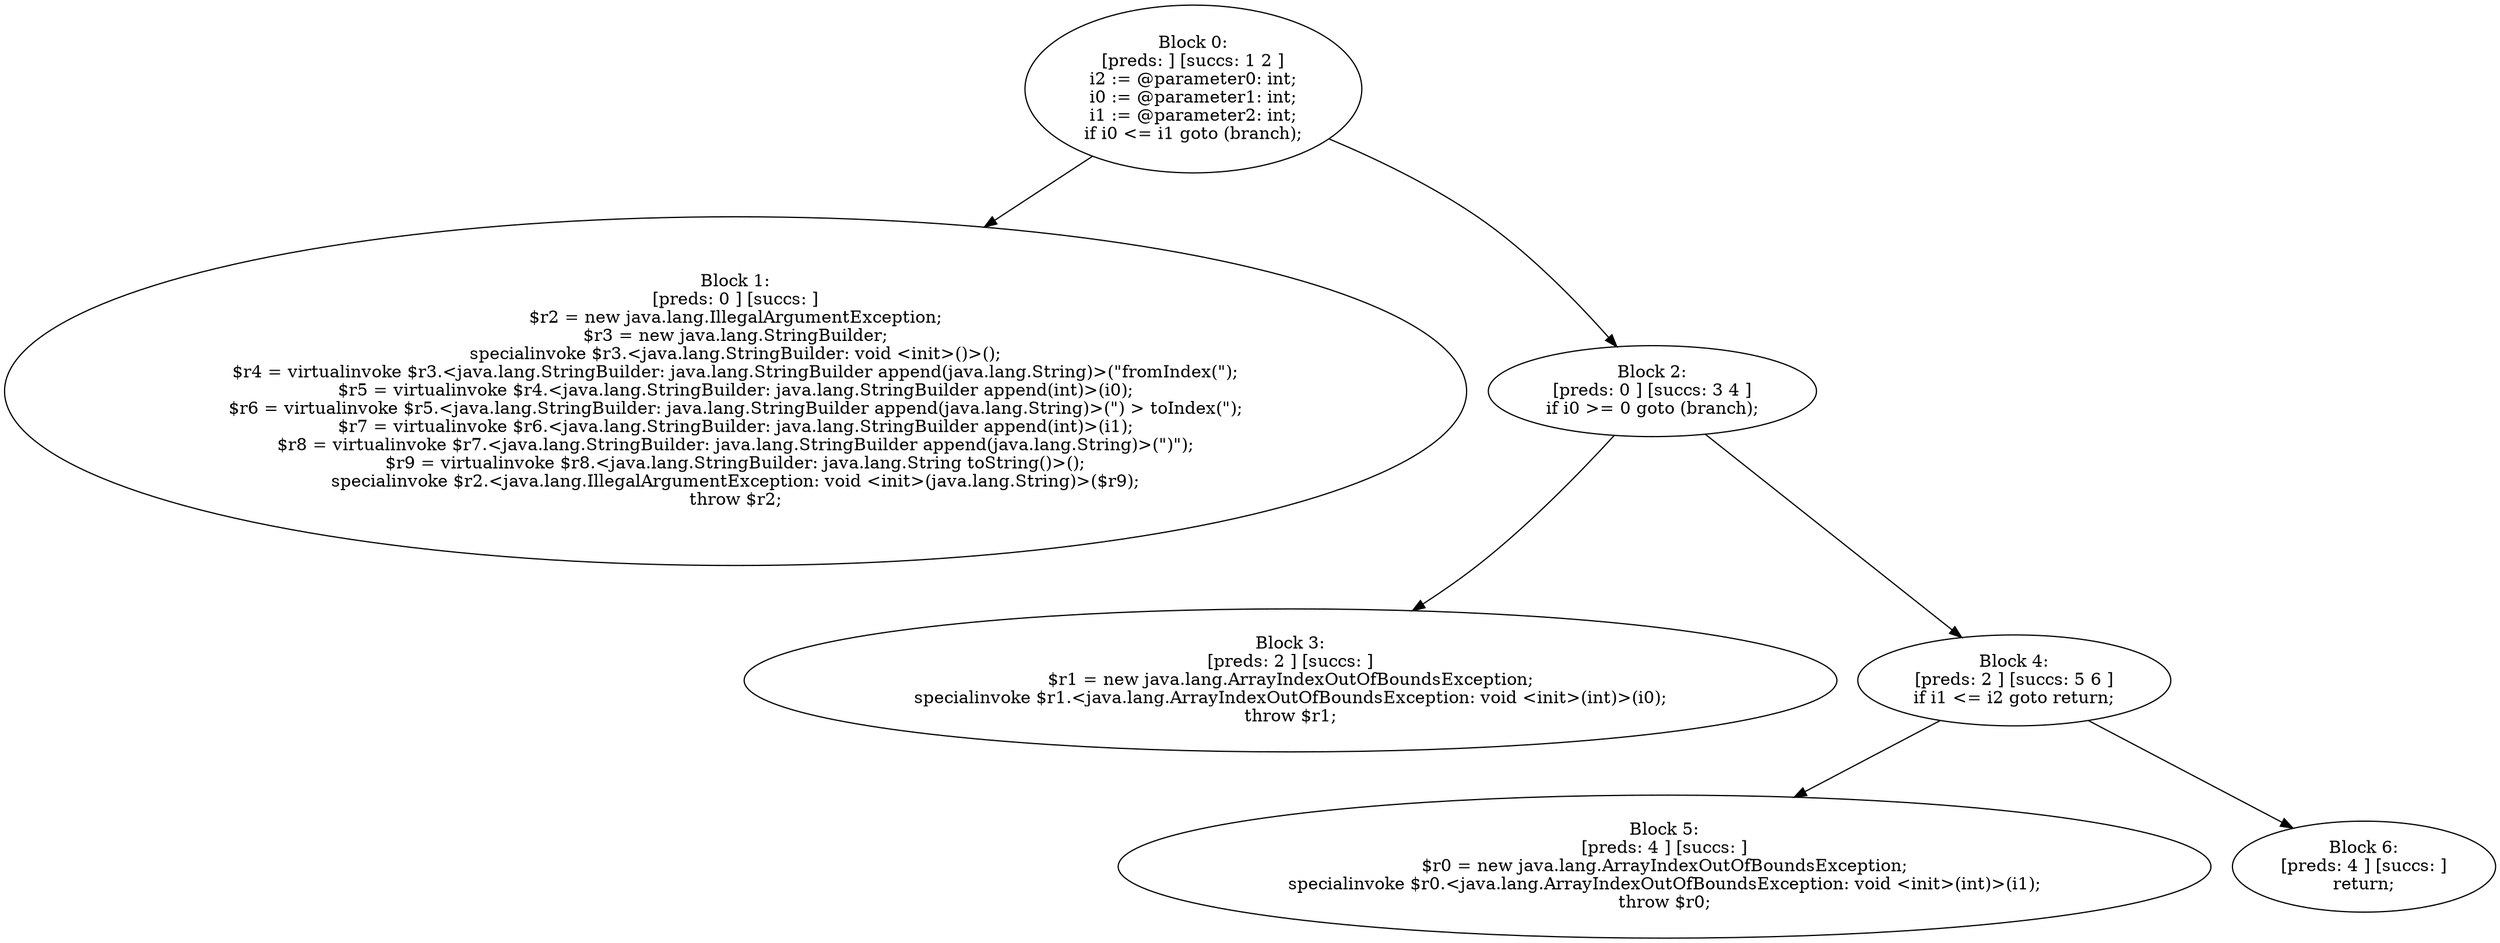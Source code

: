 digraph "unitGraph" {
    "Block 0:
[preds: ] [succs: 1 2 ]
i2 := @parameter0: int;
i0 := @parameter1: int;
i1 := @parameter2: int;
if i0 <= i1 goto (branch);
"
    "Block 1:
[preds: 0 ] [succs: ]
$r2 = new java.lang.IllegalArgumentException;
$r3 = new java.lang.StringBuilder;
specialinvoke $r3.<java.lang.StringBuilder: void <init>()>();
$r4 = virtualinvoke $r3.<java.lang.StringBuilder: java.lang.StringBuilder append(java.lang.String)>(\"fromIndex(\");
$r5 = virtualinvoke $r4.<java.lang.StringBuilder: java.lang.StringBuilder append(int)>(i0);
$r6 = virtualinvoke $r5.<java.lang.StringBuilder: java.lang.StringBuilder append(java.lang.String)>(\") > toIndex(\");
$r7 = virtualinvoke $r6.<java.lang.StringBuilder: java.lang.StringBuilder append(int)>(i1);
$r8 = virtualinvoke $r7.<java.lang.StringBuilder: java.lang.StringBuilder append(java.lang.String)>(\")\");
$r9 = virtualinvoke $r8.<java.lang.StringBuilder: java.lang.String toString()>();
specialinvoke $r2.<java.lang.IllegalArgumentException: void <init>(java.lang.String)>($r9);
throw $r2;
"
    "Block 2:
[preds: 0 ] [succs: 3 4 ]
if i0 >= 0 goto (branch);
"
    "Block 3:
[preds: 2 ] [succs: ]
$r1 = new java.lang.ArrayIndexOutOfBoundsException;
specialinvoke $r1.<java.lang.ArrayIndexOutOfBoundsException: void <init>(int)>(i0);
throw $r1;
"
    "Block 4:
[preds: 2 ] [succs: 5 6 ]
if i1 <= i2 goto return;
"
    "Block 5:
[preds: 4 ] [succs: ]
$r0 = new java.lang.ArrayIndexOutOfBoundsException;
specialinvoke $r0.<java.lang.ArrayIndexOutOfBoundsException: void <init>(int)>(i1);
throw $r0;
"
    "Block 6:
[preds: 4 ] [succs: ]
return;
"
    "Block 0:
[preds: ] [succs: 1 2 ]
i2 := @parameter0: int;
i0 := @parameter1: int;
i1 := @parameter2: int;
if i0 <= i1 goto (branch);
"->"Block 1:
[preds: 0 ] [succs: ]
$r2 = new java.lang.IllegalArgumentException;
$r3 = new java.lang.StringBuilder;
specialinvoke $r3.<java.lang.StringBuilder: void <init>()>();
$r4 = virtualinvoke $r3.<java.lang.StringBuilder: java.lang.StringBuilder append(java.lang.String)>(\"fromIndex(\");
$r5 = virtualinvoke $r4.<java.lang.StringBuilder: java.lang.StringBuilder append(int)>(i0);
$r6 = virtualinvoke $r5.<java.lang.StringBuilder: java.lang.StringBuilder append(java.lang.String)>(\") > toIndex(\");
$r7 = virtualinvoke $r6.<java.lang.StringBuilder: java.lang.StringBuilder append(int)>(i1);
$r8 = virtualinvoke $r7.<java.lang.StringBuilder: java.lang.StringBuilder append(java.lang.String)>(\")\");
$r9 = virtualinvoke $r8.<java.lang.StringBuilder: java.lang.String toString()>();
specialinvoke $r2.<java.lang.IllegalArgumentException: void <init>(java.lang.String)>($r9);
throw $r2;
";
    "Block 0:
[preds: ] [succs: 1 2 ]
i2 := @parameter0: int;
i0 := @parameter1: int;
i1 := @parameter2: int;
if i0 <= i1 goto (branch);
"->"Block 2:
[preds: 0 ] [succs: 3 4 ]
if i0 >= 0 goto (branch);
";
    "Block 2:
[preds: 0 ] [succs: 3 4 ]
if i0 >= 0 goto (branch);
"->"Block 3:
[preds: 2 ] [succs: ]
$r1 = new java.lang.ArrayIndexOutOfBoundsException;
specialinvoke $r1.<java.lang.ArrayIndexOutOfBoundsException: void <init>(int)>(i0);
throw $r1;
";
    "Block 2:
[preds: 0 ] [succs: 3 4 ]
if i0 >= 0 goto (branch);
"->"Block 4:
[preds: 2 ] [succs: 5 6 ]
if i1 <= i2 goto return;
";
    "Block 4:
[preds: 2 ] [succs: 5 6 ]
if i1 <= i2 goto return;
"->"Block 5:
[preds: 4 ] [succs: ]
$r0 = new java.lang.ArrayIndexOutOfBoundsException;
specialinvoke $r0.<java.lang.ArrayIndexOutOfBoundsException: void <init>(int)>(i1);
throw $r0;
";
    "Block 4:
[preds: 2 ] [succs: 5 6 ]
if i1 <= i2 goto return;
"->"Block 6:
[preds: 4 ] [succs: ]
return;
";
}
